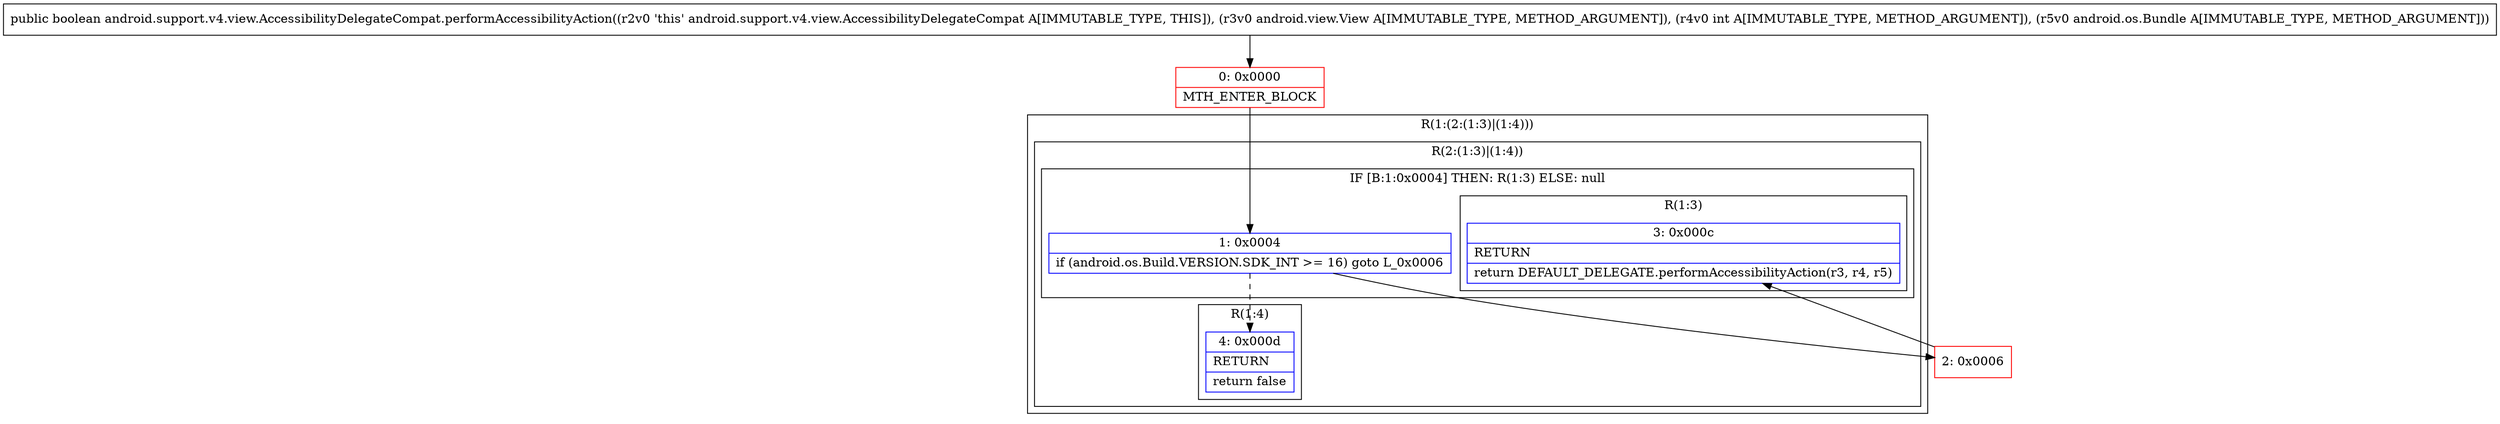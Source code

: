 digraph "CFG forandroid.support.v4.view.AccessibilityDelegateCompat.performAccessibilityAction(Landroid\/view\/View;ILandroid\/os\/Bundle;)Z" {
subgraph cluster_Region_18665695 {
label = "R(1:(2:(1:3)|(1:4)))";
node [shape=record,color=blue];
subgraph cluster_Region_1446742757 {
label = "R(2:(1:3)|(1:4))";
node [shape=record,color=blue];
subgraph cluster_IfRegion_215118738 {
label = "IF [B:1:0x0004] THEN: R(1:3) ELSE: null";
node [shape=record,color=blue];
Node_1 [shape=record,label="{1\:\ 0x0004|if (android.os.Build.VERSION.SDK_INT \>= 16) goto L_0x0006\l}"];
subgraph cluster_Region_531528737 {
label = "R(1:3)";
node [shape=record,color=blue];
Node_3 [shape=record,label="{3\:\ 0x000c|RETURN\l|return DEFAULT_DELEGATE.performAccessibilityAction(r3, r4, r5)\l}"];
}
}
subgraph cluster_Region_2027146531 {
label = "R(1:4)";
node [shape=record,color=blue];
Node_4 [shape=record,label="{4\:\ 0x000d|RETURN\l|return false\l}"];
}
}
}
Node_0 [shape=record,color=red,label="{0\:\ 0x0000|MTH_ENTER_BLOCK\l}"];
Node_2 [shape=record,color=red,label="{2\:\ 0x0006}"];
MethodNode[shape=record,label="{public boolean android.support.v4.view.AccessibilityDelegateCompat.performAccessibilityAction((r2v0 'this' android.support.v4.view.AccessibilityDelegateCompat A[IMMUTABLE_TYPE, THIS]), (r3v0 android.view.View A[IMMUTABLE_TYPE, METHOD_ARGUMENT]), (r4v0 int A[IMMUTABLE_TYPE, METHOD_ARGUMENT]), (r5v0 android.os.Bundle A[IMMUTABLE_TYPE, METHOD_ARGUMENT])) }"];
MethodNode -> Node_0;
Node_1 -> Node_2;
Node_1 -> Node_4[style=dashed];
Node_0 -> Node_1;
Node_2 -> Node_3;
}

